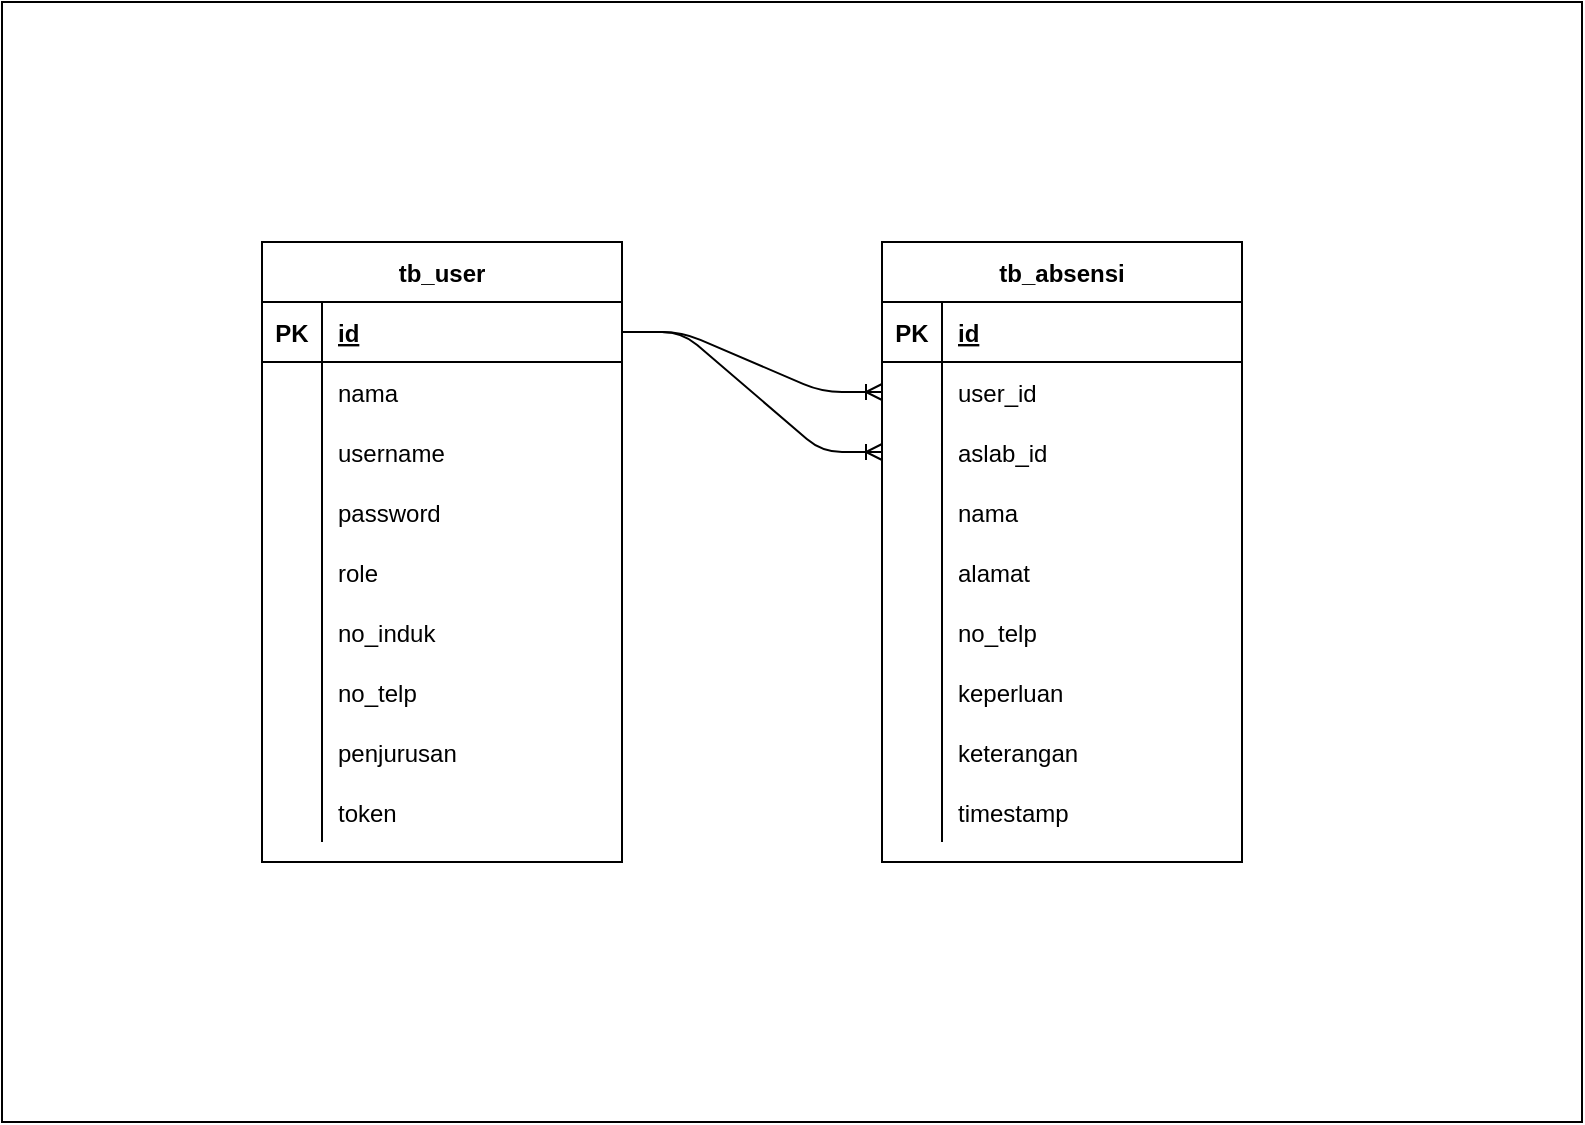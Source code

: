 <mxfile version="13.9.9" type="device" pages="3"><diagram id="d7h2No9jD6mD6uHEKOuQ" name="erd"><mxGraphModel dx="1280" dy="790" grid="1" gridSize="10" guides="1" tooltips="1" connect="1" arrows="1" fold="1" page="1" pageScale="1" pageWidth="1100" pageHeight="850" math="0" shadow="0"><root><mxCell id="0"/><mxCell id="1" parent="0"/><mxCell id="FdGIMVDt7dWmoHzHXkUi-1" value="" style="rounded=0;whiteSpace=wrap;html=1;" parent="1" vertex="1"><mxGeometry x="130" y="50" width="790" height="560" as="geometry"/></mxCell><mxCell id="tMKUYBd2jJrbOF-U7cSQ-5" value="tb_user" style="shape=table;startSize=30;container=1;collapsible=1;childLayout=tableLayout;fixedRows=1;rowLines=0;fontStyle=1;align=center;resizeLast=1;" parent="1" vertex="1"><mxGeometry x="260" y="170" width="180" height="310" as="geometry"/></mxCell><mxCell id="tMKUYBd2jJrbOF-U7cSQ-6" value="" style="shape=partialRectangle;collapsible=0;dropTarget=0;pointerEvents=0;fillColor=none;top=0;left=0;bottom=1;right=0;points=[[0,0.5],[1,0.5]];portConstraint=eastwest;" parent="tMKUYBd2jJrbOF-U7cSQ-5" vertex="1"><mxGeometry y="30" width="180" height="30" as="geometry"/></mxCell><mxCell id="tMKUYBd2jJrbOF-U7cSQ-7" value="PK" style="shape=partialRectangle;connectable=0;fillColor=none;top=0;left=0;bottom=0;right=0;fontStyle=1;overflow=hidden;" parent="tMKUYBd2jJrbOF-U7cSQ-6" vertex="1"><mxGeometry width="30" height="30" as="geometry"/></mxCell><mxCell id="tMKUYBd2jJrbOF-U7cSQ-8" value="id" style="shape=partialRectangle;connectable=0;fillColor=none;top=0;left=0;bottom=0;right=0;align=left;spacingLeft=6;fontStyle=5;overflow=hidden;" parent="tMKUYBd2jJrbOF-U7cSQ-6" vertex="1"><mxGeometry x="30" width="150" height="30" as="geometry"/></mxCell><mxCell id="tMKUYBd2jJrbOF-U7cSQ-9" value="" style="shape=partialRectangle;collapsible=0;dropTarget=0;pointerEvents=0;fillColor=none;top=0;left=0;bottom=0;right=0;points=[[0,0.5],[1,0.5]];portConstraint=eastwest;" parent="tMKUYBd2jJrbOF-U7cSQ-5" vertex="1"><mxGeometry y="60" width="180" height="30" as="geometry"/></mxCell><mxCell id="tMKUYBd2jJrbOF-U7cSQ-10" value="" style="shape=partialRectangle;connectable=0;fillColor=none;top=0;left=0;bottom=0;right=0;editable=1;overflow=hidden;" parent="tMKUYBd2jJrbOF-U7cSQ-9" vertex="1"><mxGeometry width="30" height="30" as="geometry"/></mxCell><mxCell id="tMKUYBd2jJrbOF-U7cSQ-11" value="nama" style="shape=partialRectangle;connectable=0;fillColor=none;top=0;left=0;bottom=0;right=0;align=left;spacingLeft=6;overflow=hidden;" parent="tMKUYBd2jJrbOF-U7cSQ-9" vertex="1"><mxGeometry x="30" width="150" height="30" as="geometry"/></mxCell><mxCell id="tMKUYBd2jJrbOF-U7cSQ-12" value="" style="shape=partialRectangle;collapsible=0;dropTarget=0;pointerEvents=0;fillColor=none;top=0;left=0;bottom=0;right=0;points=[[0,0.5],[1,0.5]];portConstraint=eastwest;" parent="tMKUYBd2jJrbOF-U7cSQ-5" vertex="1"><mxGeometry y="90" width="180" height="30" as="geometry"/></mxCell><mxCell id="tMKUYBd2jJrbOF-U7cSQ-13" value="" style="shape=partialRectangle;connectable=0;fillColor=none;top=0;left=0;bottom=0;right=0;editable=1;overflow=hidden;" parent="tMKUYBd2jJrbOF-U7cSQ-12" vertex="1"><mxGeometry width="30" height="30" as="geometry"/></mxCell><mxCell id="tMKUYBd2jJrbOF-U7cSQ-14" value="username" style="shape=partialRectangle;connectable=0;fillColor=none;top=0;left=0;bottom=0;right=0;align=left;spacingLeft=6;overflow=hidden;" parent="tMKUYBd2jJrbOF-U7cSQ-12" vertex="1"><mxGeometry x="30" width="150" height="30" as="geometry"/></mxCell><mxCell id="tMKUYBd2jJrbOF-U7cSQ-15" value="" style="shape=partialRectangle;collapsible=0;dropTarget=0;pointerEvents=0;fillColor=none;top=0;left=0;bottom=0;right=0;points=[[0,0.5],[1,0.5]];portConstraint=eastwest;" parent="tMKUYBd2jJrbOF-U7cSQ-5" vertex="1"><mxGeometry y="120" width="180" height="30" as="geometry"/></mxCell><mxCell id="tMKUYBd2jJrbOF-U7cSQ-16" value="" style="shape=partialRectangle;connectable=0;fillColor=none;top=0;left=0;bottom=0;right=0;editable=1;overflow=hidden;" parent="tMKUYBd2jJrbOF-U7cSQ-15" vertex="1"><mxGeometry width="30" height="30" as="geometry"/></mxCell><mxCell id="tMKUYBd2jJrbOF-U7cSQ-17" value="password" style="shape=partialRectangle;connectable=0;fillColor=none;top=0;left=0;bottom=0;right=0;align=left;spacingLeft=6;overflow=hidden;" parent="tMKUYBd2jJrbOF-U7cSQ-15" vertex="1"><mxGeometry x="30" width="150" height="30" as="geometry"/></mxCell><mxCell id="tMKUYBd2jJrbOF-U7cSQ-18" value="" style="shape=partialRectangle;collapsible=0;dropTarget=0;pointerEvents=0;fillColor=none;top=0;left=0;bottom=0;right=0;points=[[0,0.5],[1,0.5]];portConstraint=eastwest;" parent="tMKUYBd2jJrbOF-U7cSQ-5" vertex="1"><mxGeometry y="150" width="180" height="30" as="geometry"/></mxCell><mxCell id="tMKUYBd2jJrbOF-U7cSQ-19" value="" style="shape=partialRectangle;connectable=0;fillColor=none;top=0;left=0;bottom=0;right=0;editable=1;overflow=hidden;" parent="tMKUYBd2jJrbOF-U7cSQ-18" vertex="1"><mxGeometry width="30" height="30" as="geometry"/></mxCell><mxCell id="tMKUYBd2jJrbOF-U7cSQ-20" value="role" style="shape=partialRectangle;connectable=0;fillColor=none;top=0;left=0;bottom=0;right=0;align=left;spacingLeft=6;overflow=hidden;" parent="tMKUYBd2jJrbOF-U7cSQ-18" vertex="1"><mxGeometry x="30" width="150" height="30" as="geometry"/></mxCell><mxCell id="tMKUYBd2jJrbOF-U7cSQ-21" value="" style="shape=partialRectangle;collapsible=0;dropTarget=0;pointerEvents=0;fillColor=none;top=0;left=0;bottom=0;right=0;points=[[0,0.5],[1,0.5]];portConstraint=eastwest;" parent="tMKUYBd2jJrbOF-U7cSQ-5" vertex="1"><mxGeometry y="180" width="180" height="30" as="geometry"/></mxCell><mxCell id="tMKUYBd2jJrbOF-U7cSQ-22" value="" style="shape=partialRectangle;connectable=0;fillColor=none;top=0;left=0;bottom=0;right=0;editable=1;overflow=hidden;" parent="tMKUYBd2jJrbOF-U7cSQ-21" vertex="1"><mxGeometry width="30" height="30" as="geometry"/></mxCell><mxCell id="tMKUYBd2jJrbOF-U7cSQ-23" value="no_induk" style="shape=partialRectangle;connectable=0;fillColor=none;top=0;left=0;bottom=0;right=0;align=left;spacingLeft=6;overflow=hidden;" parent="tMKUYBd2jJrbOF-U7cSQ-21" vertex="1"><mxGeometry x="30" width="150" height="30" as="geometry"/></mxCell><mxCell id="tMKUYBd2jJrbOF-U7cSQ-24" value="" style="shape=partialRectangle;collapsible=0;dropTarget=0;pointerEvents=0;fillColor=none;top=0;left=0;bottom=0;right=0;points=[[0,0.5],[1,0.5]];portConstraint=eastwest;" parent="tMKUYBd2jJrbOF-U7cSQ-5" vertex="1"><mxGeometry y="210" width="180" height="30" as="geometry"/></mxCell><mxCell id="tMKUYBd2jJrbOF-U7cSQ-25" value="" style="shape=partialRectangle;connectable=0;fillColor=none;top=0;left=0;bottom=0;right=0;editable=1;overflow=hidden;" parent="tMKUYBd2jJrbOF-U7cSQ-24" vertex="1"><mxGeometry width="30" height="30" as="geometry"/></mxCell><mxCell id="tMKUYBd2jJrbOF-U7cSQ-26" value="no_telp" style="shape=partialRectangle;connectable=0;fillColor=none;top=0;left=0;bottom=0;right=0;align=left;spacingLeft=6;overflow=hidden;" parent="tMKUYBd2jJrbOF-U7cSQ-24" vertex="1"><mxGeometry x="30" width="150" height="30" as="geometry"/></mxCell><mxCell id="tMKUYBd2jJrbOF-U7cSQ-27" value="" style="shape=partialRectangle;collapsible=0;dropTarget=0;pointerEvents=0;fillColor=none;top=0;left=0;bottom=0;right=0;points=[[0,0.5],[1,0.5]];portConstraint=eastwest;" parent="tMKUYBd2jJrbOF-U7cSQ-5" vertex="1"><mxGeometry y="240" width="180" height="30" as="geometry"/></mxCell><mxCell id="tMKUYBd2jJrbOF-U7cSQ-28" value="" style="shape=partialRectangle;connectable=0;fillColor=none;top=0;left=0;bottom=0;right=0;editable=1;overflow=hidden;" parent="tMKUYBd2jJrbOF-U7cSQ-27" vertex="1"><mxGeometry width="30" height="30" as="geometry"/></mxCell><mxCell id="tMKUYBd2jJrbOF-U7cSQ-29" value="penjurusan" style="shape=partialRectangle;connectable=0;fillColor=none;top=0;left=0;bottom=0;right=0;align=left;spacingLeft=6;overflow=hidden;" parent="tMKUYBd2jJrbOF-U7cSQ-27" vertex="1"><mxGeometry x="30" width="150" height="30" as="geometry"/></mxCell><mxCell id="tMKUYBd2jJrbOF-U7cSQ-30" value="" style="shape=partialRectangle;collapsible=0;dropTarget=0;pointerEvents=0;fillColor=none;top=0;left=0;bottom=0;right=0;points=[[0,0.5],[1,0.5]];portConstraint=eastwest;" parent="tMKUYBd2jJrbOF-U7cSQ-5" vertex="1"><mxGeometry y="270" width="180" height="30" as="geometry"/></mxCell><mxCell id="tMKUYBd2jJrbOF-U7cSQ-31" value="" style="shape=partialRectangle;connectable=0;fillColor=none;top=0;left=0;bottom=0;right=0;editable=1;overflow=hidden;" parent="tMKUYBd2jJrbOF-U7cSQ-30" vertex="1"><mxGeometry width="30" height="30" as="geometry"/></mxCell><mxCell id="tMKUYBd2jJrbOF-U7cSQ-32" value="token" style="shape=partialRectangle;connectable=0;fillColor=none;top=0;left=0;bottom=0;right=0;align=left;spacingLeft=6;overflow=hidden;" parent="tMKUYBd2jJrbOF-U7cSQ-30" vertex="1"><mxGeometry x="30" width="150" height="30" as="geometry"/></mxCell><mxCell id="tMKUYBd2jJrbOF-U7cSQ-45" value="tb_absensi" style="shape=table;startSize=30;container=1;collapsible=1;childLayout=tableLayout;fixedRows=1;rowLines=0;fontStyle=1;align=center;resizeLast=1;" parent="1" vertex="1"><mxGeometry x="570" y="170" width="180" height="310" as="geometry"/></mxCell><mxCell id="tMKUYBd2jJrbOF-U7cSQ-46" value="" style="shape=partialRectangle;collapsible=0;dropTarget=0;pointerEvents=0;fillColor=none;top=0;left=0;bottom=1;right=0;points=[[0,0.5],[1,0.5]];portConstraint=eastwest;" parent="tMKUYBd2jJrbOF-U7cSQ-45" vertex="1"><mxGeometry y="30" width="180" height="30" as="geometry"/></mxCell><mxCell id="tMKUYBd2jJrbOF-U7cSQ-47" value="PK" style="shape=partialRectangle;connectable=0;fillColor=none;top=0;left=0;bottom=0;right=0;fontStyle=1;overflow=hidden;" parent="tMKUYBd2jJrbOF-U7cSQ-46" vertex="1"><mxGeometry width="30" height="30" as="geometry"/></mxCell><mxCell id="tMKUYBd2jJrbOF-U7cSQ-48" value="id" style="shape=partialRectangle;connectable=0;fillColor=none;top=0;left=0;bottom=0;right=0;align=left;spacingLeft=6;fontStyle=5;overflow=hidden;" parent="tMKUYBd2jJrbOF-U7cSQ-46" vertex="1"><mxGeometry x="30" width="150" height="30" as="geometry"/></mxCell><mxCell id="tMKUYBd2jJrbOF-U7cSQ-49" value="" style="shape=partialRectangle;collapsible=0;dropTarget=0;pointerEvents=0;fillColor=none;top=0;left=0;bottom=0;right=0;points=[[0,0.5],[1,0.5]];portConstraint=eastwest;" parent="tMKUYBd2jJrbOF-U7cSQ-45" vertex="1"><mxGeometry y="60" width="180" height="30" as="geometry"/></mxCell><mxCell id="tMKUYBd2jJrbOF-U7cSQ-50" value="" style="shape=partialRectangle;connectable=0;fillColor=none;top=0;left=0;bottom=0;right=0;editable=1;overflow=hidden;" parent="tMKUYBd2jJrbOF-U7cSQ-49" vertex="1"><mxGeometry width="30" height="30" as="geometry"/></mxCell><mxCell id="tMKUYBd2jJrbOF-U7cSQ-51" value="user_id" style="shape=partialRectangle;connectable=0;fillColor=none;top=0;left=0;bottom=0;right=0;align=left;spacingLeft=6;overflow=hidden;" parent="tMKUYBd2jJrbOF-U7cSQ-49" vertex="1"><mxGeometry x="30" width="150" height="30" as="geometry"/></mxCell><mxCell id="tMKUYBd2jJrbOF-U7cSQ-52" value="" style="shape=partialRectangle;collapsible=0;dropTarget=0;pointerEvents=0;fillColor=none;top=0;left=0;bottom=0;right=0;points=[[0,0.5],[1,0.5]];portConstraint=eastwest;" parent="tMKUYBd2jJrbOF-U7cSQ-45" vertex="1"><mxGeometry y="90" width="180" height="30" as="geometry"/></mxCell><mxCell id="tMKUYBd2jJrbOF-U7cSQ-53" value="" style="shape=partialRectangle;connectable=0;fillColor=none;top=0;left=0;bottom=0;right=0;editable=1;overflow=hidden;" parent="tMKUYBd2jJrbOF-U7cSQ-52" vertex="1"><mxGeometry width="30" height="30" as="geometry"/></mxCell><mxCell id="tMKUYBd2jJrbOF-U7cSQ-54" value="aslab_id" style="shape=partialRectangle;connectable=0;fillColor=none;top=0;left=0;bottom=0;right=0;align=left;spacingLeft=6;overflow=hidden;" parent="tMKUYBd2jJrbOF-U7cSQ-52" vertex="1"><mxGeometry x="30" width="150" height="30" as="geometry"/></mxCell><mxCell id="tMKUYBd2jJrbOF-U7cSQ-55" value="" style="shape=partialRectangle;collapsible=0;dropTarget=0;pointerEvents=0;fillColor=none;top=0;left=0;bottom=0;right=0;points=[[0,0.5],[1,0.5]];portConstraint=eastwest;" parent="tMKUYBd2jJrbOF-U7cSQ-45" vertex="1"><mxGeometry y="120" width="180" height="30" as="geometry"/></mxCell><mxCell id="tMKUYBd2jJrbOF-U7cSQ-56" value="" style="shape=partialRectangle;connectable=0;fillColor=none;top=0;left=0;bottom=0;right=0;editable=1;overflow=hidden;" parent="tMKUYBd2jJrbOF-U7cSQ-55" vertex="1"><mxGeometry width="30" height="30" as="geometry"/></mxCell><mxCell id="tMKUYBd2jJrbOF-U7cSQ-57" value="nama" style="shape=partialRectangle;connectable=0;fillColor=none;top=0;left=0;bottom=0;right=0;align=left;spacingLeft=6;overflow=hidden;" parent="tMKUYBd2jJrbOF-U7cSQ-55" vertex="1"><mxGeometry x="30" width="150" height="30" as="geometry"/></mxCell><mxCell id="tMKUYBd2jJrbOF-U7cSQ-58" value="" style="shape=partialRectangle;collapsible=0;dropTarget=0;pointerEvents=0;fillColor=none;top=0;left=0;bottom=0;right=0;points=[[0,0.5],[1,0.5]];portConstraint=eastwest;" parent="tMKUYBd2jJrbOF-U7cSQ-45" vertex="1"><mxGeometry y="150" width="180" height="30" as="geometry"/></mxCell><mxCell id="tMKUYBd2jJrbOF-U7cSQ-59" value="" style="shape=partialRectangle;connectable=0;fillColor=none;top=0;left=0;bottom=0;right=0;editable=1;overflow=hidden;" parent="tMKUYBd2jJrbOF-U7cSQ-58" vertex="1"><mxGeometry width="30" height="30" as="geometry"/></mxCell><mxCell id="tMKUYBd2jJrbOF-U7cSQ-60" value="alamat" style="shape=partialRectangle;connectable=0;fillColor=none;top=0;left=0;bottom=0;right=0;align=left;spacingLeft=6;overflow=hidden;" parent="tMKUYBd2jJrbOF-U7cSQ-58" vertex="1"><mxGeometry x="30" width="150" height="30" as="geometry"/></mxCell><mxCell id="tMKUYBd2jJrbOF-U7cSQ-61" value="" style="shape=partialRectangle;collapsible=0;dropTarget=0;pointerEvents=0;fillColor=none;top=0;left=0;bottom=0;right=0;points=[[0,0.5],[1,0.5]];portConstraint=eastwest;" parent="tMKUYBd2jJrbOF-U7cSQ-45" vertex="1"><mxGeometry y="180" width="180" height="30" as="geometry"/></mxCell><mxCell id="tMKUYBd2jJrbOF-U7cSQ-62" value="" style="shape=partialRectangle;connectable=0;fillColor=none;top=0;left=0;bottom=0;right=0;editable=1;overflow=hidden;" parent="tMKUYBd2jJrbOF-U7cSQ-61" vertex="1"><mxGeometry width="30" height="30" as="geometry"/></mxCell><mxCell id="tMKUYBd2jJrbOF-U7cSQ-63" value="no_telp" style="shape=partialRectangle;connectable=0;fillColor=none;top=0;left=0;bottom=0;right=0;align=left;spacingLeft=6;overflow=hidden;" parent="tMKUYBd2jJrbOF-U7cSQ-61" vertex="1"><mxGeometry x="30" width="150" height="30" as="geometry"/></mxCell><mxCell id="tMKUYBd2jJrbOF-U7cSQ-64" value="" style="shape=partialRectangle;collapsible=0;dropTarget=0;pointerEvents=0;fillColor=none;top=0;left=0;bottom=0;right=0;points=[[0,0.5],[1,0.5]];portConstraint=eastwest;" parent="tMKUYBd2jJrbOF-U7cSQ-45" vertex="1"><mxGeometry y="210" width="180" height="30" as="geometry"/></mxCell><mxCell id="tMKUYBd2jJrbOF-U7cSQ-65" value="" style="shape=partialRectangle;connectable=0;fillColor=none;top=0;left=0;bottom=0;right=0;editable=1;overflow=hidden;" parent="tMKUYBd2jJrbOF-U7cSQ-64" vertex="1"><mxGeometry width="30" height="30" as="geometry"/></mxCell><mxCell id="tMKUYBd2jJrbOF-U7cSQ-66" value="keperluan" style="shape=partialRectangle;connectable=0;fillColor=none;top=0;left=0;bottom=0;right=0;align=left;spacingLeft=6;overflow=hidden;" parent="tMKUYBd2jJrbOF-U7cSQ-64" vertex="1"><mxGeometry x="30" width="150" height="30" as="geometry"/></mxCell><mxCell id="tMKUYBd2jJrbOF-U7cSQ-67" value="" style="shape=partialRectangle;collapsible=0;dropTarget=0;pointerEvents=0;fillColor=none;top=0;left=0;bottom=0;right=0;points=[[0,0.5],[1,0.5]];portConstraint=eastwest;" parent="tMKUYBd2jJrbOF-U7cSQ-45" vertex="1"><mxGeometry y="240" width="180" height="30" as="geometry"/></mxCell><mxCell id="tMKUYBd2jJrbOF-U7cSQ-68" value="" style="shape=partialRectangle;connectable=0;fillColor=none;top=0;left=0;bottom=0;right=0;editable=1;overflow=hidden;" parent="tMKUYBd2jJrbOF-U7cSQ-67" vertex="1"><mxGeometry width="30" height="30" as="geometry"/></mxCell><mxCell id="tMKUYBd2jJrbOF-U7cSQ-69" value="keterangan" style="shape=partialRectangle;connectable=0;fillColor=none;top=0;left=0;bottom=0;right=0;align=left;spacingLeft=6;overflow=hidden;" parent="tMKUYBd2jJrbOF-U7cSQ-67" vertex="1"><mxGeometry x="30" width="150" height="30" as="geometry"/></mxCell><mxCell id="tMKUYBd2jJrbOF-U7cSQ-70" value="" style="shape=partialRectangle;collapsible=0;dropTarget=0;pointerEvents=0;fillColor=none;top=0;left=0;bottom=0;right=0;points=[[0,0.5],[1,0.5]];portConstraint=eastwest;" parent="tMKUYBd2jJrbOF-U7cSQ-45" vertex="1"><mxGeometry y="270" width="180" height="30" as="geometry"/></mxCell><mxCell id="tMKUYBd2jJrbOF-U7cSQ-71" value="" style="shape=partialRectangle;connectable=0;fillColor=none;top=0;left=0;bottom=0;right=0;editable=1;overflow=hidden;" parent="tMKUYBd2jJrbOF-U7cSQ-70" vertex="1"><mxGeometry width="30" height="30" as="geometry"/></mxCell><mxCell id="tMKUYBd2jJrbOF-U7cSQ-72" value="timestamp" style="shape=partialRectangle;connectable=0;fillColor=none;top=0;left=0;bottom=0;right=0;align=left;spacingLeft=6;overflow=hidden;" parent="tMKUYBd2jJrbOF-U7cSQ-70" vertex="1"><mxGeometry x="30" width="150" height="30" as="geometry"/></mxCell><mxCell id="tMKUYBd2jJrbOF-U7cSQ-73" value="" style="edgeStyle=entityRelationEdgeStyle;fontSize=12;html=1;endArrow=ERoneToMany;exitX=1;exitY=0.5;exitDx=0;exitDy=0;entryX=0;entryY=0.5;entryDx=0;entryDy=0;" parent="1" source="tMKUYBd2jJrbOF-U7cSQ-6" target="tMKUYBd2jJrbOF-U7cSQ-49" edge="1"><mxGeometry width="100" height="100" relative="1" as="geometry"><mxPoint x="460" y="450" as="sourcePoint"/><mxPoint x="560" y="350" as="targetPoint"/></mxGeometry></mxCell><mxCell id="tMKUYBd2jJrbOF-U7cSQ-74" value="" style="edgeStyle=entityRelationEdgeStyle;fontSize=12;html=1;endArrow=ERoneToMany;exitX=1;exitY=0.5;exitDx=0;exitDy=0;entryX=0;entryY=0.5;entryDx=0;entryDy=0;" parent="1" source="tMKUYBd2jJrbOF-U7cSQ-6" target="tMKUYBd2jJrbOF-U7cSQ-52" edge="1"><mxGeometry width="100" height="100" relative="1" as="geometry"><mxPoint x="450" y="630" as="sourcePoint"/><mxPoint x="550" y="530" as="targetPoint"/></mxGeometry></mxCell></root></mxGraphModel></diagram><diagram id="gdwV8pEuFyItkuQe6Cug" name="flowchart"><mxGraphModel dx="904" dy="558" grid="1" gridSize="10" guides="1" tooltips="1" connect="1" arrows="1" fold="1" page="1" pageScale="1" pageWidth="1100" pageHeight="850" math="0" shadow="0"><root><mxCell id="148jn1Slp6XydWkhFOeD-0"/><mxCell id="148jn1Slp6XydWkhFOeD-1" parent="148jn1Slp6XydWkhFOeD-0"/><mxCell id="oEM2uu6icHn7zSHLprtJ-2" value="" style="edgeStyle=orthogonalEdgeStyle;rounded=0;orthogonalLoop=1;jettySize=auto;html=1;" parent="148jn1Slp6XydWkhFOeD-1" source="oEM2uu6icHn7zSHLprtJ-0" target="oEM2uu6icHn7zSHLprtJ-1" edge="1"><mxGeometry relative="1" as="geometry"/></mxCell><mxCell id="oEM2uu6icHn7zSHLprtJ-0" value="Start" style="rounded=1;whiteSpace=wrap;html=1;arcSize=50;" parent="148jn1Slp6XydWkhFOeD-1" vertex="1"><mxGeometry x="80" y="40" width="120" height="60" as="geometry"/></mxCell><mxCell id="oEM2uu6icHn7zSHLprtJ-4" value="" style="edgeStyle=orthogonalEdgeStyle;rounded=0;orthogonalLoop=1;jettySize=auto;html=1;" parent="148jn1Slp6XydWkhFOeD-1" source="oEM2uu6icHn7zSHLprtJ-1" target="oEM2uu6icHn7zSHLprtJ-3" edge="1"><mxGeometry relative="1" as="geometry"/></mxCell><mxCell id="oEM2uu6icHn7zSHLprtJ-1" value="Login Page" style="rounded=0;whiteSpace=wrap;html=1;" parent="148jn1Slp6XydWkhFOeD-1" vertex="1"><mxGeometry x="80" y="140" width="120" height="60" as="geometry"/></mxCell><mxCell id="oEM2uu6icHn7zSHLprtJ-6" value="" style="edgeStyle=orthogonalEdgeStyle;rounded=0;orthogonalLoop=1;jettySize=auto;html=1;" parent="148jn1Slp6XydWkhFOeD-1" source="oEM2uu6icHn7zSHLprtJ-3" target="oEM2uu6icHn7zSHLprtJ-5" edge="1"><mxGeometry relative="1" as="geometry"/></mxCell><mxCell id="oEM2uu6icHn7zSHLprtJ-3" value="Masukkan Username&lt;br&gt;&amp;amp; Password" style="shape=parallelogram;perimeter=parallelogramPerimeter;whiteSpace=wrap;html=1;fixedSize=1;" parent="148jn1Slp6XydWkhFOeD-1" vertex="1"><mxGeometry x="65" y="240" width="150" height="60" as="geometry"/></mxCell><mxCell id="oEM2uu6icHn7zSHLprtJ-10" value="" style="edgeStyle=orthogonalEdgeStyle;rounded=0;orthogonalLoop=1;jettySize=auto;html=1;" parent="148jn1Slp6XydWkhFOeD-1" source="oEM2uu6icHn7zSHLprtJ-5" target="oEM2uu6icHn7zSHLprtJ-9" edge="1"><mxGeometry relative="1" as="geometry"><Array as="points"><mxPoint x="140" y="460"/><mxPoint x="140" y="460"/></Array></mxGeometry></mxCell><mxCell id="oEM2uu6icHn7zSHLprtJ-13" value="yes" style="edgeLabel;html=1;align=center;verticalAlign=middle;resizable=0;points=[];" parent="oEM2uu6icHn7zSHLprtJ-10" vertex="1" connectable="0"><mxGeometry x="-0.218" y="1" relative="1" as="geometry"><mxPoint as="offset"/></mxGeometry></mxCell><mxCell id="uVTxoQvEaz3l8uEf0iKU-2" value="" style="edgeStyle=orthogonalEdgeStyle;rounded=0;orthogonalLoop=1;jettySize=auto;html=1;" parent="148jn1Slp6XydWkhFOeD-1" source="oEM2uu6icHn7zSHLprtJ-5" target="uVTxoQvEaz3l8uEf0iKU-1" edge="1"><mxGeometry relative="1" as="geometry"><Array as="points"><mxPoint x="230" y="398"/><mxPoint x="230" y="398"/></Array></mxGeometry></mxCell><mxCell id="uVTxoQvEaz3l8uEf0iKU-9" value="no" style="edgeLabel;html=1;align=center;verticalAlign=middle;resizable=0;points=[];" parent="uVTxoQvEaz3l8uEf0iKU-2" vertex="1" connectable="0"><mxGeometry x="-0.143" relative="1" as="geometry"><mxPoint as="offset"/></mxGeometry></mxCell><mxCell id="oEM2uu6icHn7zSHLprtJ-5" value="Terdaftar?" style="rhombus;whiteSpace=wrap;html=1;" parent="148jn1Slp6XydWkhFOeD-1" vertex="1"><mxGeometry x="80" y="345" width="120" height="105" as="geometry"/></mxCell><mxCell id="oEM2uu6icHn7zSHLprtJ-12" value="" style="edgeStyle=orthogonalEdgeStyle;rounded=0;orthogonalLoop=1;jettySize=auto;html=1;" parent="148jn1Slp6XydWkhFOeD-1" source="oEM2uu6icHn7zSHLprtJ-9" target="oEM2uu6icHn7zSHLprtJ-11" edge="1"><mxGeometry relative="1" as="geometry"/></mxCell><mxCell id="oEM2uu6icHn7zSHLprtJ-9" value="Dashboard Page" style="whiteSpace=wrap;html=1;" parent="148jn1Slp6XydWkhFOeD-1" vertex="1"><mxGeometry x="80" y="500" width="120" height="60" as="geometry"/></mxCell><mxCell id="oEM2uu6icHn7zSHLprtJ-11" value="Finish" style="rounded=1;whiteSpace=wrap;html=1;arcSize=50;" parent="148jn1Slp6XydWkhFOeD-1" vertex="1"><mxGeometry x="80" y="590" width="120" height="60" as="geometry"/></mxCell><mxCell id="uVTxoQvEaz3l8uEf0iKU-5" value="" style="edgeStyle=orthogonalEdgeStyle;rounded=0;orthogonalLoop=1;jettySize=auto;html=1;" parent="148jn1Slp6XydWkhFOeD-1" source="uVTxoQvEaz3l8uEf0iKU-1" target="uVTxoQvEaz3l8uEf0iKU-4" edge="1"><mxGeometry relative="1" as="geometry"><Array as="points"><mxPoint x="420" y="398"/><mxPoint x="420" y="398"/></Array></mxGeometry></mxCell><mxCell id="uVTxoQvEaz3l8uEf0iKU-11" value="yes" style="edgeLabel;html=1;align=center;verticalAlign=middle;resizable=0;points=[];" parent="uVTxoQvEaz3l8uEf0iKU-5" vertex="1" connectable="0"><mxGeometry x="-0.208" y="-1" relative="1" as="geometry"><mxPoint as="offset"/></mxGeometry></mxCell><mxCell id="uVTxoQvEaz3l8uEf0iKU-13" value="" style="edgeStyle=orthogonalEdgeStyle;rounded=0;orthogonalLoop=1;jettySize=auto;html=1;" parent="148jn1Slp6XydWkhFOeD-1" source="uVTxoQvEaz3l8uEf0iKU-1" target="uVTxoQvEaz3l8uEf0iKU-12" edge="1"><mxGeometry relative="1" as="geometry"><Array as="points"><mxPoint x="330" y="460"/><mxPoint x="330" y="460"/></Array></mxGeometry></mxCell><mxCell id="uVTxoQvEaz3l8uEf0iKU-15" value="no" style="edgeLabel;html=1;align=center;verticalAlign=middle;resizable=0;points=[];" parent="uVTxoQvEaz3l8uEf0iKU-13" vertex="1" connectable="0"><mxGeometry x="-0.299" relative="1" as="geometry"><mxPoint as="offset"/></mxGeometry></mxCell><mxCell id="uVTxoQvEaz3l8uEf0iKU-1" value="Ingin Mendaftar?" style="rhombus;whiteSpace=wrap;html=1;" parent="148jn1Slp6XydWkhFOeD-1" vertex="1"><mxGeometry x="270" y="345" width="120" height="105" as="geometry"/></mxCell><mxCell id="uVTxoQvEaz3l8uEf0iKU-7" value="" style="edgeStyle=orthogonalEdgeStyle;rounded=0;orthogonalLoop=1;jettySize=auto;html=1;" parent="148jn1Slp6XydWkhFOeD-1" source="uVTxoQvEaz3l8uEf0iKU-4" target="uVTxoQvEaz3l8uEf0iKU-6" edge="1"><mxGeometry relative="1" as="geometry"/></mxCell><mxCell id="uVTxoQvEaz3l8uEf0iKU-4" value="Sign Up Page" style="rounded=0;whiteSpace=wrap;html=1;" parent="148jn1Slp6XydWkhFOeD-1" vertex="1"><mxGeometry x="450" y="367.5" width="120" height="60" as="geometry"/></mxCell><mxCell id="uVTxoQvEaz3l8uEf0iKU-16" style="edgeStyle=orthogonalEdgeStyle;rounded=0;orthogonalLoop=1;jettySize=auto;html=1;entryX=1;entryY=0.5;entryDx=0;entryDy=0;" parent="148jn1Slp6XydWkhFOeD-1" source="uVTxoQvEaz3l8uEf0iKU-6" target="oEM2uu6icHn7zSHLprtJ-1" edge="1"><mxGeometry relative="1" as="geometry"><Array as="points"><mxPoint x="695" y="170"/></Array></mxGeometry></mxCell><mxCell id="uVTxoQvEaz3l8uEf0iKU-6" value="Masukkan Data&amp;nbsp;&lt;br&gt;personal" style="shape=parallelogram;perimeter=parallelogramPerimeter;whiteSpace=wrap;html=1;fixedSize=1;" parent="148jn1Slp6XydWkhFOeD-1" vertex="1"><mxGeometry x="620" y="367.5" width="150" height="60" as="geometry"/></mxCell><mxCell id="uVTxoQvEaz3l8uEf0iKU-14" value="" style="edgeStyle=orthogonalEdgeStyle;rounded=0;orthogonalLoop=1;jettySize=auto;html=1;" parent="148jn1Slp6XydWkhFOeD-1" source="uVTxoQvEaz3l8uEf0iKU-12" target="oEM2uu6icHn7zSHLprtJ-9" edge="1"><mxGeometry relative="1" as="geometry"/></mxCell><mxCell id="uVTxoQvEaz3l8uEf0iKU-12" value="Login sebagai Tamu" style="whiteSpace=wrap;html=1;" parent="148jn1Slp6XydWkhFOeD-1" vertex="1"><mxGeometry x="270" y="500" width="120" height="60" as="geometry"/></mxCell><mxCell id="uVTxoQvEaz3l8uEf0iKU-19" value="" style="edgeStyle=orthogonalEdgeStyle;rounded=0;orthogonalLoop=1;jettySize=auto;html=1;" parent="148jn1Slp6XydWkhFOeD-1" source="uVTxoQvEaz3l8uEf0iKU-17" target="uVTxoQvEaz3l8uEf0iKU-18" edge="1"><mxGeometry relative="1" as="geometry"/></mxCell><mxCell id="uVTxoQvEaz3l8uEf0iKU-17" value="Start" style="rounded=1;whiteSpace=wrap;html=1;arcSize=50;" parent="148jn1Slp6XydWkhFOeD-1" vertex="1"><mxGeometry x="1120" y="70" width="120" height="60" as="geometry"/></mxCell><mxCell id="mV-F-VLChnkb8YhOTLCI-42" value="" style="edgeStyle=orthogonalEdgeStyle;rounded=0;orthogonalLoop=1;jettySize=auto;html=1;" edge="1" parent="148jn1Slp6XydWkhFOeD-1" source="uVTxoQvEaz3l8uEf0iKU-18" target="mV-F-VLChnkb8YhOTLCI-41"><mxGeometry relative="1" as="geometry"/></mxCell><mxCell id="uVTxoQvEaz3l8uEf0iKU-18" value="Login sebagai&lt;br&gt;Mahasiswa atau Tamu" style="rounded=0;whiteSpace=wrap;html=1;" parent="148jn1Slp6XydWkhFOeD-1" vertex="1"><mxGeometry x="1120" y="180" width="120" height="60" as="geometry"/></mxCell><mxCell id="mV-F-VLChnkb8YhOTLCI-3" value="" style="edgeStyle=orthogonalEdgeStyle;rounded=0;orthogonalLoop=1;jettySize=auto;html=1;" edge="1" parent="148jn1Slp6XydWkhFOeD-1" source="mV-F-VLChnkb8YhOTLCI-0" target="mV-F-VLChnkb8YhOTLCI-2"><mxGeometry relative="1" as="geometry"/></mxCell><mxCell id="mV-F-VLChnkb8YhOTLCI-0" value="Scan Qr Page" style="whiteSpace=wrap;html=1;rounded=0;" vertex="1" parent="148jn1Slp6XydWkhFOeD-1"><mxGeometry x="1120" y="365" width="120" height="60" as="geometry"/></mxCell><mxCell id="mV-F-VLChnkb8YhOTLCI-5" value="" style="edgeStyle=orthogonalEdgeStyle;rounded=0;orthogonalLoop=1;jettySize=auto;html=1;" edge="1" parent="148jn1Slp6XydWkhFOeD-1" source="mV-F-VLChnkb8YhOTLCI-2" target="mV-F-VLChnkb8YhOTLCI-4"><mxGeometry relative="1" as="geometry"/></mxCell><mxCell id="mV-F-VLChnkb8YhOTLCI-2" value="Scan QR Code" style="shape=parallelogram;perimeter=parallelogramPerimeter;whiteSpace=wrap;html=1;fixedSize=1;rounded=0;" vertex="1" parent="148jn1Slp6XydWkhFOeD-1"><mxGeometry x="1120" y="460" width="120" height="60" as="geometry"/></mxCell><mxCell id="mV-F-VLChnkb8YhOTLCI-7" value="" style="edgeStyle=orthogonalEdgeStyle;rounded=0;orthogonalLoop=1;jettySize=auto;html=1;" edge="1" parent="148jn1Slp6XydWkhFOeD-1" source="mV-F-VLChnkb8YhOTLCI-4" target="mV-F-VLChnkb8YhOTLCI-6"><mxGeometry relative="1" as="geometry"/></mxCell><mxCell id="mV-F-VLChnkb8YhOTLCI-9" value="" style="edgeStyle=orthogonalEdgeStyle;rounded=0;orthogonalLoop=1;jettySize=auto;html=1;" edge="1" parent="148jn1Slp6XydWkhFOeD-1" source="mV-F-VLChnkb8YhOTLCI-4" target="mV-F-VLChnkb8YhOTLCI-8"><mxGeometry relative="1" as="geometry"/></mxCell><mxCell id="mV-F-VLChnkb8YhOTLCI-17" value="no" style="edgeLabel;html=1;align=center;verticalAlign=middle;resizable=0;points=[];" vertex="1" connectable="0" parent="mV-F-VLChnkb8YhOTLCI-9"><mxGeometry x="-0.293" relative="1" as="geometry"><mxPoint as="offset"/></mxGeometry></mxCell><mxCell id="mV-F-VLChnkb8YhOTLCI-4" value="Sesuai?" style="rhombus;whiteSpace=wrap;html=1;rounded=0;" vertex="1" parent="148jn1Slp6XydWkhFOeD-1"><mxGeometry x="1140" y="560" width="80" height="80" as="geometry"/></mxCell><mxCell id="mV-F-VLChnkb8YhOTLCI-12" value="" style="edgeStyle=orthogonalEdgeStyle;rounded=0;orthogonalLoop=1;jettySize=auto;html=1;" edge="1" parent="148jn1Slp6XydWkhFOeD-1" source="mV-F-VLChnkb8YhOTLCI-6" target="mV-F-VLChnkb8YhOTLCI-11"><mxGeometry relative="1" as="geometry"/></mxCell><mxCell id="mV-F-VLChnkb8YhOTLCI-6" value="Submit" style="shape=parallelogram;perimeter=parallelogramPerimeter;whiteSpace=wrap;html=1;fixedSize=1;rounded=0;" vertex="1" parent="148jn1Slp6XydWkhFOeD-1"><mxGeometry x="1120" y="670" width="120" height="60" as="geometry"/></mxCell><mxCell id="mV-F-VLChnkb8YhOTLCI-10" style="edgeStyle=orthogonalEdgeStyle;rounded=0;orthogonalLoop=1;jettySize=auto;html=1;entryX=1;entryY=0.5;entryDx=0;entryDy=0;" edge="1" parent="148jn1Slp6XydWkhFOeD-1" source="mV-F-VLChnkb8YhOTLCI-8" target="mV-F-VLChnkb8YhOTLCI-0"><mxGeometry relative="1" as="geometry"><Array as="points"><mxPoint x="1340" y="395"/></Array></mxGeometry></mxCell><mxCell id="mV-F-VLChnkb8YhOTLCI-8" value="reset" style="shape=parallelogram;perimeter=parallelogramPerimeter;whiteSpace=wrap;html=1;fixedSize=1;rounded=0;" vertex="1" parent="148jn1Slp6XydWkhFOeD-1"><mxGeometry x="1280" y="570" width="120" height="60" as="geometry"/></mxCell><mxCell id="mV-F-VLChnkb8YhOTLCI-15" value="" style="edgeStyle=orthogonalEdgeStyle;rounded=0;orthogonalLoop=1;jettySize=auto;html=1;" edge="1" parent="148jn1Slp6XydWkhFOeD-1" source="mV-F-VLChnkb8YhOTLCI-11" target="mV-F-VLChnkb8YhOTLCI-14"><mxGeometry relative="1" as="geometry"/></mxCell><mxCell id="mV-F-VLChnkb8YhOTLCI-11" value="Proses untuk menyimpan data" style="whiteSpace=wrap;html=1;rounded=0;" vertex="1" parent="148jn1Slp6XydWkhFOeD-1"><mxGeometry x="1120" y="760" width="120" height="60" as="geometry"/></mxCell><mxCell id="mV-F-VLChnkb8YhOTLCI-19" value="" style="edgeStyle=orthogonalEdgeStyle;rounded=0;orthogonalLoop=1;jettySize=auto;html=1;" edge="1" parent="148jn1Slp6XydWkhFOeD-1" source="mV-F-VLChnkb8YhOTLCI-14" target="mV-F-VLChnkb8YhOTLCI-18"><mxGeometry relative="1" as="geometry"/></mxCell><mxCell id="mV-F-VLChnkb8YhOTLCI-14" value="Dashboard Page" style="whiteSpace=wrap;html=1;rounded=0;" vertex="1" parent="148jn1Slp6XydWkhFOeD-1"><mxGeometry x="1120" y="860" width="120" height="60" as="geometry"/></mxCell><mxCell id="mV-F-VLChnkb8YhOTLCI-18" value="Finish" style="rounded=1;whiteSpace=wrap;html=1;arcSize=50;" vertex="1" parent="148jn1Slp6XydWkhFOeD-1"><mxGeometry x="1120" y="960" width="120" height="60" as="geometry"/></mxCell><mxCell id="mV-F-VLChnkb8YhOTLCI-20" value="yes" style="text;html=1;align=center;verticalAlign=middle;resizable=0;points=[];autosize=1;" vertex="1" parent="148jn1Slp6XydWkhFOeD-1"><mxGeometry x="1180" y="640" width="30" height="20" as="geometry"/></mxCell><mxCell id="mV-F-VLChnkb8YhOTLCI-23" value="" style="edgeStyle=orthogonalEdgeStyle;rounded=0;orthogonalLoop=1;jettySize=auto;html=1;" edge="1" parent="148jn1Slp6XydWkhFOeD-1" source="mV-F-VLChnkb8YhOTLCI-21" target="mV-F-VLChnkb8YhOTLCI-22"><mxGeometry relative="1" as="geometry"/></mxCell><mxCell id="mV-F-VLChnkb8YhOTLCI-21" value="Start" style="rounded=1;whiteSpace=wrap;html=1;arcSize=50;" vertex="1" parent="148jn1Slp6XydWkhFOeD-1"><mxGeometry x="1610" y="70" width="120" height="60" as="geometry"/></mxCell><mxCell id="mV-F-VLChnkb8YhOTLCI-45" value="" style="edgeStyle=orthogonalEdgeStyle;rounded=0;orthogonalLoop=1;jettySize=auto;html=1;" edge="1" parent="148jn1Slp6XydWkhFOeD-1" source="mV-F-VLChnkb8YhOTLCI-22" target="mV-F-VLChnkb8YhOTLCI-44"><mxGeometry relative="1" as="geometry"/></mxCell><mxCell id="mV-F-VLChnkb8YhOTLCI-22" value="Login sebagai Dosen atau Aslab" style="rounded=0;whiteSpace=wrap;html=1;" vertex="1" parent="148jn1Slp6XydWkhFOeD-1"><mxGeometry x="1610" y="180" width="120" height="60" as="geometry"/></mxCell><mxCell id="mV-F-VLChnkb8YhOTLCI-43" value="" style="edgeStyle=orthogonalEdgeStyle;rounded=0;orthogonalLoop=1;jettySize=auto;html=1;" edge="1" parent="148jn1Slp6XydWkhFOeD-1" source="mV-F-VLChnkb8YhOTLCI-41" target="mV-F-VLChnkb8YhOTLCI-0"><mxGeometry relative="1" as="geometry"/></mxCell><mxCell id="mV-F-VLChnkb8YhOTLCI-41" value="&lt;span&gt;Klik button &quot;Daftar Pertemuan&quot;&lt;/span&gt;" style="shape=parallelogram;perimeter=parallelogramPerimeter;whiteSpace=wrap;html=1;fixedSize=1;" vertex="1" parent="148jn1Slp6XydWkhFOeD-1"><mxGeometry x="1110" y="270" width="140" height="60" as="geometry"/></mxCell><mxCell id="mV-F-VLChnkb8YhOTLCI-48" value="" style="edgeStyle=orthogonalEdgeStyle;rounded=0;orthogonalLoop=1;jettySize=auto;html=1;" edge="1" parent="148jn1Slp6XydWkhFOeD-1" source="mV-F-VLChnkb8YhOTLCI-44" target="mV-F-VLChnkb8YhOTLCI-47"><mxGeometry relative="1" as="geometry"/></mxCell><mxCell id="mV-F-VLChnkb8YhOTLCI-44" value="&lt;span&gt;klik sub menu &lt;br&gt;User Management&lt;/span&gt;" style="shape=parallelogram;perimeter=parallelogramPerimeter;whiteSpace=wrap;html=1;fixedSize=1;" vertex="1" parent="148jn1Slp6XydWkhFOeD-1"><mxGeometry x="1590" y="280" width="160" height="60" as="geometry"/></mxCell><mxCell id="mV-F-VLChnkb8YhOTLCI-56" value="" style="edgeStyle=orthogonalEdgeStyle;rounded=0;orthogonalLoop=1;jettySize=auto;html=1;" edge="1" parent="148jn1Slp6XydWkhFOeD-1" source="mV-F-VLChnkb8YhOTLCI-47" target="mV-F-VLChnkb8YhOTLCI-55"><mxGeometry relative="1" as="geometry"/></mxCell><mxCell id="mV-F-VLChnkb8YhOTLCI-47" value="&lt;span&gt;Klik button &lt;br&gt;&quot;Tambak Akun&quot;&lt;/span&gt;" style="shape=parallelogram;perimeter=parallelogramPerimeter;whiteSpace=wrap;html=1;fixedSize=1;" vertex="1" parent="148jn1Slp6XydWkhFOeD-1"><mxGeometry x="1584" y="395" width="172" height="60" as="geometry"/></mxCell><mxCell id="mV-F-VLChnkb8YhOTLCI-58" value="" style="edgeStyle=orthogonalEdgeStyle;rounded=0;orthogonalLoop=1;jettySize=auto;html=1;" edge="1" parent="148jn1Slp6XydWkhFOeD-1" source="mV-F-VLChnkb8YhOTLCI-55" target="mV-F-VLChnkb8YhOTLCI-57"><mxGeometry relative="1" as="geometry"/></mxCell><mxCell id="mV-F-VLChnkb8YhOTLCI-55" value="Muncul Pop up tambah akun" style="whiteSpace=wrap;html=1;" vertex="1" parent="148jn1Slp6XydWkhFOeD-1"><mxGeometry x="1610" y="490" width="120" height="60" as="geometry"/></mxCell><mxCell id="mV-F-VLChnkb8YhOTLCI-60" value="" style="edgeStyle=orthogonalEdgeStyle;rounded=0;orthogonalLoop=1;jettySize=auto;html=1;" edge="1" parent="148jn1Slp6XydWkhFOeD-1" source="mV-F-VLChnkb8YhOTLCI-57" target="mV-F-VLChnkb8YhOTLCI-59"><mxGeometry relative="1" as="geometry"/></mxCell><mxCell id="mV-F-VLChnkb8YhOTLCI-57" value="Isi Data personal&lt;br&gt;User" style="shape=parallelogram;perimeter=parallelogramPerimeter;whiteSpace=wrap;html=1;fixedSize=1;" vertex="1" parent="148jn1Slp6XydWkhFOeD-1"><mxGeometry x="1610" y="600" width="120" height="60" as="geometry"/></mxCell><mxCell id="mV-F-VLChnkb8YhOTLCI-62" value="" style="edgeStyle=orthogonalEdgeStyle;rounded=0;orthogonalLoop=1;jettySize=auto;html=1;" edge="1" parent="148jn1Slp6XydWkhFOeD-1" source="mV-F-VLChnkb8YhOTLCI-59" target="mV-F-VLChnkb8YhOTLCI-61"><mxGeometry relative="1" as="geometry"/></mxCell><mxCell id="mV-F-VLChnkb8YhOTLCI-64" value="" style="edgeStyle=orthogonalEdgeStyle;rounded=0;orthogonalLoop=1;jettySize=auto;html=1;" edge="1" parent="148jn1Slp6XydWkhFOeD-1" source="mV-F-VLChnkb8YhOTLCI-59" target="mV-F-VLChnkb8YhOTLCI-63"><mxGeometry relative="1" as="geometry"/></mxCell><mxCell id="mV-F-VLChnkb8YhOTLCI-59" value="Simpan?" style="rhombus;whiteSpace=wrap;html=1;" vertex="1" parent="148jn1Slp6XydWkhFOeD-1"><mxGeometry x="1630" y="690" width="80" height="80" as="geometry"/></mxCell><mxCell id="mV-F-VLChnkb8YhOTLCI-66" value="" style="edgeStyle=orthogonalEdgeStyle;rounded=0;orthogonalLoop=1;jettySize=auto;html=1;" edge="1" parent="148jn1Slp6XydWkhFOeD-1" source="mV-F-VLChnkb8YhOTLCI-61" target="mV-F-VLChnkb8YhOTLCI-65"><mxGeometry relative="1" as="geometry"/></mxCell><mxCell id="mV-F-VLChnkb8YhOTLCI-61" value="Klik &quot;Add User&quot;" style="shape=parallelogram;perimeter=parallelogramPerimeter;whiteSpace=wrap;html=1;fixedSize=1;" vertex="1" parent="148jn1Slp6XydWkhFOeD-1"><mxGeometry x="1610" y="800" width="120" height="60" as="geometry"/></mxCell><mxCell id="mV-F-VLChnkb8YhOTLCI-67" style="edgeStyle=orthogonalEdgeStyle;rounded=0;orthogonalLoop=1;jettySize=auto;html=1;entryX=1;entryY=0.5;entryDx=0;entryDy=0;" edge="1" parent="148jn1Slp6XydWkhFOeD-1" source="mV-F-VLChnkb8YhOTLCI-63" target="mV-F-VLChnkb8YhOTLCI-65"><mxGeometry relative="1" as="geometry"><Array as="points"><mxPoint x="1830" y="920"/></Array></mxGeometry></mxCell><mxCell id="mV-F-VLChnkb8YhOTLCI-63" value="Klik Cancel" style="shape=parallelogram;perimeter=parallelogramPerimeter;whiteSpace=wrap;html=1;fixedSize=1;" vertex="1" parent="148jn1Slp6XydWkhFOeD-1"><mxGeometry x="1770" y="700" width="120" height="60" as="geometry"/></mxCell><mxCell id="mV-F-VLChnkb8YhOTLCI-69" value="" style="edgeStyle=orthogonalEdgeStyle;rounded=0;orthogonalLoop=1;jettySize=auto;html=1;" edge="1" parent="148jn1Slp6XydWkhFOeD-1" source="mV-F-VLChnkb8YhOTLCI-65" target="mV-F-VLChnkb8YhOTLCI-68"><mxGeometry relative="1" as="geometry"/></mxCell><mxCell id="mV-F-VLChnkb8YhOTLCI-65" value="User Management&lt;br&gt;Page" style="whiteSpace=wrap;html=1;rounded=0;" vertex="1" parent="148jn1Slp6XydWkhFOeD-1"><mxGeometry x="1610" y="890" width="120" height="60" as="geometry"/></mxCell><mxCell id="mV-F-VLChnkb8YhOTLCI-68" value="Finish" style="rounded=1;whiteSpace=wrap;html=1;arcSize=50;" vertex="1" parent="148jn1Slp6XydWkhFOeD-1"><mxGeometry x="1610" y="990" width="120" height="60" as="geometry"/></mxCell></root></mxGraphModel></diagram><diagram id="Om-E9tf0V3qSuP3JyrrA" name="User role"><mxGraphModel dx="768" dy="474" grid="1" gridSize="10" guides="1" tooltips="1" connect="1" arrows="1" fold="1" page="1" pageScale="1" pageWidth="1100" pageHeight="850" math="0" shadow="0"><root><mxCell id="9q4LLQU5eGFQZxCF2rO3-0"/><mxCell id="9q4LLQU5eGFQZxCF2rO3-1" parent="9q4LLQU5eGFQZxCF2rO3-0"/><mxCell id="9q4LLQU5eGFQZxCF2rO3-84" value="" style="rounded=0;whiteSpace=wrap;html=1;" parent="9q4LLQU5eGFQZxCF2rO3-1" vertex="1"><mxGeometry x="610" y="50" width="610" height="370" as="geometry"/></mxCell><mxCell id="9q4LLQU5eGFQZxCF2rO3-2" value="Dosen" style="whiteSpace=wrap;html=1;align=center;" parent="9q4LLQU5eGFQZxCF2rO3-1" vertex="1"><mxGeometry x="140" y="150" width="100" height="40" as="geometry"/></mxCell><mxCell id="9q4LLQU5eGFQZxCF2rO3-16" value="Asisten Lab" style="whiteSpace=wrap;html=1;align=center;" parent="9q4LLQU5eGFQZxCF2rO3-1" vertex="1"><mxGeometry x="240" y="150" width="100" height="40" as="geometry"/></mxCell><mxCell id="9q4LLQU5eGFQZxCF2rO3-17" value="Mahasiswa" style="whiteSpace=wrap;html=1;align=center;" parent="9q4LLQU5eGFQZxCF2rO3-1" vertex="1"><mxGeometry x="340" y="150" width="100" height="40" as="geometry"/></mxCell><mxCell id="9q4LLQU5eGFQZxCF2rO3-18" value="Tamu" style="whiteSpace=wrap;html=1;align=center;" parent="9q4LLQU5eGFQZxCF2rO3-1" vertex="1"><mxGeometry x="440" y="150" width="100" height="40" as="geometry"/></mxCell><mxCell id="9q4LLQU5eGFQZxCF2rO3-19" value="Fitur" style="whiteSpace=wrap;html=1;align=center;" parent="9q4LLQU5eGFQZxCF2rO3-1" vertex="1"><mxGeometry x="40" y="150" width="100" height="40" as="geometry"/></mxCell><mxCell id="9q4LLQU5eGFQZxCF2rO3-27" value="" style="whiteSpace=wrap;html=1;align=center;" parent="9q4LLQU5eGFQZxCF2rO3-1" vertex="1"><mxGeometry x="140" y="190" width="100" height="40" as="geometry"/></mxCell><mxCell id="9q4LLQU5eGFQZxCF2rO3-28" value="" style="whiteSpace=wrap;html=1;align=center;" parent="9q4LLQU5eGFQZxCF2rO3-1" vertex="1"><mxGeometry x="240" y="190" width="100" height="40" as="geometry"/></mxCell><mxCell id="9q4LLQU5eGFQZxCF2rO3-29" value="" style="whiteSpace=wrap;html=1;align=center;" parent="9q4LLQU5eGFQZxCF2rO3-1" vertex="1"><mxGeometry x="340" y="190" width="100" height="40" as="geometry"/></mxCell><mxCell id="9q4LLQU5eGFQZxCF2rO3-30" value="" style="whiteSpace=wrap;html=1;align=center;" parent="9q4LLQU5eGFQZxCF2rO3-1" vertex="1"><mxGeometry x="440" y="190" width="100" height="40" as="geometry"/></mxCell><mxCell id="9q4LLQU5eGFQZxCF2rO3-31" value="Dashboard" style="whiteSpace=wrap;html=1;align=center;" parent="9q4LLQU5eGFQZxCF2rO3-1" vertex="1"><mxGeometry x="40" y="190" width="100" height="40" as="geometry"/></mxCell><mxCell id="9q4LLQU5eGFQZxCF2rO3-32" value="" style="whiteSpace=wrap;html=1;align=center;" parent="9q4LLQU5eGFQZxCF2rO3-1" vertex="1"><mxGeometry x="140" y="230" width="100" height="40" as="geometry"/></mxCell><mxCell id="9q4LLQU5eGFQZxCF2rO3-33" value="" style="whiteSpace=wrap;html=1;align=center;" parent="9q4LLQU5eGFQZxCF2rO3-1" vertex="1"><mxGeometry x="240" y="230" width="100" height="40" as="geometry"/></mxCell><mxCell id="9q4LLQU5eGFQZxCF2rO3-34" value="-" style="whiteSpace=wrap;html=1;align=center;" parent="9q4LLQU5eGFQZxCF2rO3-1" vertex="1"><mxGeometry x="340" y="230" width="100" height="40" as="geometry"/></mxCell><mxCell id="9q4LLQU5eGFQZxCF2rO3-35" value="-" style="whiteSpace=wrap;html=1;align=center;" parent="9q4LLQU5eGFQZxCF2rO3-1" vertex="1"><mxGeometry x="440" y="230" width="100" height="40" as="geometry"/></mxCell><mxCell id="9q4LLQU5eGFQZxCF2rO3-36" value="User Management" style="whiteSpace=wrap;html=1;align=center;" parent="9q4LLQU5eGFQZxCF2rO3-1" vertex="1"><mxGeometry x="40" y="230" width="100" height="40" as="geometry"/></mxCell><mxCell id="9q4LLQU5eGFQZxCF2rO3-37" value="" style="whiteSpace=wrap;html=1;align=center;" parent="9q4LLQU5eGFQZxCF2rO3-1" vertex="1"><mxGeometry x="140" y="270" width="100" height="40" as="geometry"/></mxCell><mxCell id="9q4LLQU5eGFQZxCF2rO3-38" value="" style="whiteSpace=wrap;html=1;align=center;" parent="9q4LLQU5eGFQZxCF2rO3-1" vertex="1"><mxGeometry x="240" y="270" width="100" height="40" as="geometry"/></mxCell><mxCell id="9q4LLQU5eGFQZxCF2rO3-39" value="" style="whiteSpace=wrap;html=1;align=center;" parent="9q4LLQU5eGFQZxCF2rO3-1" vertex="1"><mxGeometry x="340" y="270" width="100" height="40" as="geometry"/></mxCell><mxCell id="9q4LLQU5eGFQZxCF2rO3-40" value="-" style="whiteSpace=wrap;html=1;align=center;" parent="9q4LLQU5eGFQZxCF2rO3-1" vertex="1"><mxGeometry x="440" y="270" width="100" height="40" as="geometry"/></mxCell><mxCell id="9q4LLQU5eGFQZxCF2rO3-41" value="History" style="whiteSpace=wrap;html=1;align=center;" parent="9q4LLQU5eGFQZxCF2rO3-1" vertex="1"><mxGeometry x="40" y="270" width="100" height="40" as="geometry"/></mxCell><mxCell id="9q4LLQU5eGFQZxCF2rO3-42" value="" style="html=1;aspect=fixed;strokeColor=none;shadow=0;align=center;verticalAlign=top;fillColor=#3B8DF1;shape=mxgraph.gcp2.check" parent="9q4LLQU5eGFQZxCF2rO3-1" vertex="1"><mxGeometry x="377.5" y="200" width="25" height="20" as="geometry"/></mxCell><mxCell id="9q4LLQU5eGFQZxCF2rO3-43" value="" style="html=1;aspect=fixed;strokeColor=none;shadow=0;align=center;verticalAlign=top;fillColor=#3B8DF1;shape=mxgraph.gcp2.check" parent="9q4LLQU5eGFQZxCF2rO3-1" vertex="1"><mxGeometry x="377.5" y="280" width="25" height="20" as="geometry"/></mxCell><mxCell id="9q4LLQU5eGFQZxCF2rO3-44" value="" style="html=1;aspect=fixed;strokeColor=none;shadow=0;align=center;verticalAlign=top;fillColor=#3B8DF1;shape=mxgraph.gcp2.check" parent="9q4LLQU5eGFQZxCF2rO3-1" vertex="1"><mxGeometry x="277.5" y="280" width="25" height="20" as="geometry"/></mxCell><mxCell id="9q4LLQU5eGFQZxCF2rO3-45" value="" style="html=1;aspect=fixed;strokeColor=none;shadow=0;align=center;verticalAlign=top;fillColor=#3B8DF1;shape=mxgraph.gcp2.check" parent="9q4LLQU5eGFQZxCF2rO3-1" vertex="1"><mxGeometry x="177.5" y="280" width="25" height="20" as="geometry"/></mxCell><mxCell id="9q4LLQU5eGFQZxCF2rO3-46" value="" style="html=1;aspect=fixed;strokeColor=none;shadow=0;align=center;verticalAlign=top;fillColor=#3B8DF1;shape=mxgraph.gcp2.check" parent="9q4LLQU5eGFQZxCF2rO3-1" vertex="1"><mxGeometry x="177.5" y="240" width="25" height="20" as="geometry"/></mxCell><mxCell id="9q4LLQU5eGFQZxCF2rO3-47" value="" style="html=1;aspect=fixed;strokeColor=none;shadow=0;align=center;verticalAlign=top;fillColor=#3B8DF1;shape=mxgraph.gcp2.check" parent="9q4LLQU5eGFQZxCF2rO3-1" vertex="1"><mxGeometry x="277.5" y="240" width="25" height="20" as="geometry"/></mxCell><mxCell id="9q4LLQU5eGFQZxCF2rO3-48" value="" style="html=1;aspect=fixed;strokeColor=none;shadow=0;align=center;verticalAlign=top;fillColor=#3B8DF1;shape=mxgraph.gcp2.check" parent="9q4LLQU5eGFQZxCF2rO3-1" vertex="1"><mxGeometry x="277.5" y="200" width="25" height="20" as="geometry"/></mxCell><mxCell id="9q4LLQU5eGFQZxCF2rO3-49" value="" style="html=1;aspect=fixed;strokeColor=none;shadow=0;align=center;verticalAlign=top;fillColor=#3B8DF1;shape=mxgraph.gcp2.check" parent="9q4LLQU5eGFQZxCF2rO3-1" vertex="1"><mxGeometry x="177.5" y="200" width="25" height="20" as="geometry"/></mxCell><mxCell id="9q4LLQU5eGFQZxCF2rO3-50" value="" style="html=1;aspect=fixed;strokeColor=none;shadow=0;align=center;verticalAlign=top;fillColor=#3B8DF1;shape=mxgraph.gcp2.check" parent="9q4LLQU5eGFQZxCF2rO3-1" vertex="1"><mxGeometry x="477.5" y="200" width="25" height="20" as="geometry"/></mxCell><mxCell id="9q4LLQU5eGFQZxCF2rO3-51" value="Dosen" style="whiteSpace=wrap;html=1;align=center;" parent="9q4LLQU5eGFQZxCF2rO3-1" vertex="1"><mxGeometry x="770" y="150" width="100" height="40" as="geometry"/></mxCell><mxCell id="9q4LLQU5eGFQZxCF2rO3-52" value="Asisten Lab" style="whiteSpace=wrap;html=1;align=center;" parent="9q4LLQU5eGFQZxCF2rO3-1" vertex="1"><mxGeometry x="870" y="150" width="100" height="40" as="geometry"/></mxCell><mxCell id="9q4LLQU5eGFQZxCF2rO3-53" value="Mahasiswa" style="whiteSpace=wrap;html=1;align=center;" parent="9q4LLQU5eGFQZxCF2rO3-1" vertex="1"><mxGeometry x="970" y="150" width="100" height="40" as="geometry"/></mxCell><mxCell id="9q4LLQU5eGFQZxCF2rO3-54" value="Tamu" style="whiteSpace=wrap;html=1;align=center;" parent="9q4LLQU5eGFQZxCF2rO3-1" vertex="1"><mxGeometry x="1070" y="150" width="100" height="40" as="geometry"/></mxCell><mxCell id="9q4LLQU5eGFQZxCF2rO3-55" value="Fitur" style="whiteSpace=wrap;html=1;align=center;" parent="9q4LLQU5eGFQZxCF2rO3-1" vertex="1"><mxGeometry x="670" y="150" width="100" height="40" as="geometry"/></mxCell><mxCell id="9q4LLQU5eGFQZxCF2rO3-56" value="" style="whiteSpace=wrap;html=1;align=center;" parent="9q4LLQU5eGFQZxCF2rO3-1" vertex="1"><mxGeometry x="770" y="190" width="100" height="40" as="geometry"/></mxCell><mxCell id="9q4LLQU5eGFQZxCF2rO3-57" value="" style="whiteSpace=wrap;html=1;align=center;" parent="9q4LLQU5eGFQZxCF2rO3-1" vertex="1"><mxGeometry x="870" y="190" width="100" height="40" as="geometry"/></mxCell><mxCell id="9q4LLQU5eGFQZxCF2rO3-58" value="" style="whiteSpace=wrap;html=1;align=center;" parent="9q4LLQU5eGFQZxCF2rO3-1" vertex="1"><mxGeometry x="970" y="190" width="100" height="40" as="geometry"/></mxCell><mxCell id="9q4LLQU5eGFQZxCF2rO3-59" value="" style="whiteSpace=wrap;html=1;align=center;" parent="9q4LLQU5eGFQZxCF2rO3-1" vertex="1"><mxGeometry x="1070" y="190" width="100" height="40" as="geometry"/></mxCell><mxCell id="9q4LLQU5eGFQZxCF2rO3-60" value="Dashboard" style="whiteSpace=wrap;html=1;align=center;" parent="9q4LLQU5eGFQZxCF2rO3-1" vertex="1"><mxGeometry x="670" y="190" width="100" height="40" as="geometry"/></mxCell><mxCell id="9q4LLQU5eGFQZxCF2rO3-61" value="(CRUD)" style="whiteSpace=wrap;html=1;align=left;" parent="9q4LLQU5eGFQZxCF2rO3-1" vertex="1"><mxGeometry x="770" y="230" width="100" height="40" as="geometry"/></mxCell><mxCell id="9q4LLQU5eGFQZxCF2rO3-62" value="(CRUD)&lt;br&gt;Only create Mahasiswa" style="whiteSpace=wrap;html=1;align=left;" parent="9q4LLQU5eGFQZxCF2rO3-1" vertex="1"><mxGeometry x="870" y="230" width="100" height="40" as="geometry"/></mxCell><mxCell id="9q4LLQU5eGFQZxCF2rO3-63" value="-" style="whiteSpace=wrap;html=1;align=center;" parent="9q4LLQU5eGFQZxCF2rO3-1" vertex="1"><mxGeometry x="970" y="230" width="100" height="40" as="geometry"/></mxCell><mxCell id="9q4LLQU5eGFQZxCF2rO3-64" value="-" style="whiteSpace=wrap;html=1;align=center;" parent="9q4LLQU5eGFQZxCF2rO3-1" vertex="1"><mxGeometry x="1070" y="230" width="100" height="40" as="geometry"/></mxCell><mxCell id="9q4LLQU5eGFQZxCF2rO3-65" value="User Management" style="whiteSpace=wrap;html=1;align=center;" parent="9q4LLQU5eGFQZxCF2rO3-1" vertex="1"><mxGeometry x="670" y="230" width="100" height="40" as="geometry"/></mxCell><mxCell id="9q4LLQU5eGFQZxCF2rO3-66" value="(D)" style="whiteSpace=wrap;html=1;align=left;" parent="9q4LLQU5eGFQZxCF2rO3-1" vertex="1"><mxGeometry x="770" y="270" width="100" height="40" as="geometry"/></mxCell><mxCell id="9q4LLQU5eGFQZxCF2rO3-67" value="(D)" style="whiteSpace=wrap;html=1;align=left;" parent="9q4LLQU5eGFQZxCF2rO3-1" vertex="1"><mxGeometry x="870" y="270" width="100" height="40" as="geometry"/></mxCell><mxCell id="9q4LLQU5eGFQZxCF2rO3-68" value="" style="whiteSpace=wrap;html=1;align=center;" parent="9q4LLQU5eGFQZxCF2rO3-1" vertex="1"><mxGeometry x="970" y="270" width="100" height="40" as="geometry"/></mxCell><mxCell id="9q4LLQU5eGFQZxCF2rO3-69" value="-" style="whiteSpace=wrap;html=1;align=center;" parent="9q4LLQU5eGFQZxCF2rO3-1" vertex="1"><mxGeometry x="1070" y="270" width="100" height="40" as="geometry"/></mxCell><mxCell id="9q4LLQU5eGFQZxCF2rO3-70" value="History" style="whiteSpace=wrap;html=1;align=center;" parent="9q4LLQU5eGFQZxCF2rO3-1" vertex="1"><mxGeometry x="670" y="270" width="100" height="40" as="geometry"/></mxCell><mxCell id="9q4LLQU5eGFQZxCF2rO3-71" value="" style="html=1;aspect=fixed;strokeColor=none;shadow=0;align=center;verticalAlign=top;fillColor=#3B8DF1;shape=mxgraph.gcp2.check" parent="9q4LLQU5eGFQZxCF2rO3-1" vertex="1"><mxGeometry x="1007.5" y="200" width="25" height="20" as="geometry"/></mxCell><mxCell id="9q4LLQU5eGFQZxCF2rO3-72" value="" style="html=1;aspect=fixed;strokeColor=none;shadow=0;align=center;verticalAlign=top;fillColor=#3B8DF1;shape=mxgraph.gcp2.check" parent="9q4LLQU5eGFQZxCF2rO3-1" vertex="1"><mxGeometry x="1007.5" y="280" width="25" height="20" as="geometry"/></mxCell><mxCell id="9q4LLQU5eGFQZxCF2rO3-73" value="" style="html=1;aspect=fixed;strokeColor=none;shadow=0;align=center;verticalAlign=top;fillColor=#3B8DF1;shape=mxgraph.gcp2.check" parent="9q4LLQU5eGFQZxCF2rO3-1" vertex="1"><mxGeometry x="935" y="280" width="25" height="20" as="geometry"/></mxCell><mxCell id="9q4LLQU5eGFQZxCF2rO3-74" value="" style="html=1;aspect=fixed;strokeColor=none;shadow=0;align=center;verticalAlign=top;fillColor=#3B8DF1;shape=mxgraph.gcp2.check" parent="9q4LLQU5eGFQZxCF2rO3-1" vertex="1"><mxGeometry x="835" y="280" width="25" height="20" as="geometry"/></mxCell><mxCell id="9q4LLQU5eGFQZxCF2rO3-75" value="" style="html=1;aspect=fixed;strokeColor=none;shadow=0;align=center;verticalAlign=top;fillColor=#3B8DF1;shape=mxgraph.gcp2.check" parent="9q4LLQU5eGFQZxCF2rO3-1" vertex="1"><mxGeometry x="845" y="240" width="25" height="20" as="geometry"/></mxCell><mxCell id="9q4LLQU5eGFQZxCF2rO3-76" value="" style="html=1;aspect=fixed;strokeColor=none;shadow=0;align=center;verticalAlign=top;fillColor=#3B8DF1;shape=mxgraph.gcp2.check" parent="9q4LLQU5eGFQZxCF2rO3-1" vertex="1"><mxGeometry x="935" y="240" width="25" height="20" as="geometry"/></mxCell><mxCell id="9q4LLQU5eGFQZxCF2rO3-77" value="" style="html=1;aspect=fixed;strokeColor=none;shadow=0;align=center;verticalAlign=top;fillColor=#3B8DF1;shape=mxgraph.gcp2.check" parent="9q4LLQU5eGFQZxCF2rO3-1" vertex="1"><mxGeometry x="907.5" y="200" width="25" height="20" as="geometry"/></mxCell><mxCell id="9q4LLQU5eGFQZxCF2rO3-78" value="" style="html=1;aspect=fixed;strokeColor=none;shadow=0;align=center;verticalAlign=top;fillColor=#3B8DF1;shape=mxgraph.gcp2.check" parent="9q4LLQU5eGFQZxCF2rO3-1" vertex="1"><mxGeometry x="807.5" y="200" width="25" height="20" as="geometry"/></mxCell><mxCell id="9q4LLQU5eGFQZxCF2rO3-79" value="" style="html=1;aspect=fixed;strokeColor=none;shadow=0;align=center;verticalAlign=top;fillColor=#3B8DF1;shape=mxgraph.gcp2.check" parent="9q4LLQU5eGFQZxCF2rO3-1" vertex="1"><mxGeometry x="1107.5" y="200" width="25" height="20" as="geometry"/></mxCell><mxCell id="9q4LLQU5eGFQZxCF2rO3-83" value="Create (C)&lt;br&gt;Read (R)&lt;br&gt;Update (U)&lt;br&gt;Delete (D)" style="text;html=1;strokeColor=none;fillColor=none;align=center;verticalAlign=middle;whiteSpace=wrap;rounded=0;" parent="9q4LLQU5eGFQZxCF2rO3-1" vertex="1"><mxGeometry x="957.5" y="350" width="212.5" height="20" as="geometry"/></mxCell><mxCell id="T9K64RvLrQ451Q9JVFM_-0" value="User Role" style="whiteSpace=wrap;html=1;align=center;" parent="9q4LLQU5eGFQZxCF2rO3-1" vertex="1"><mxGeometry x="40" y="110" width="500" height="40" as="geometry"/></mxCell><mxCell id="T9K64RvLrQ451Q9JVFM_-1" value="User Role" style="whiteSpace=wrap;html=1;align=center;" parent="9q4LLQU5eGFQZxCF2rO3-1" vertex="1"><mxGeometry x="670" y="110" width="500" height="40" as="geometry"/></mxCell></root></mxGraphModel></diagram></mxfile>